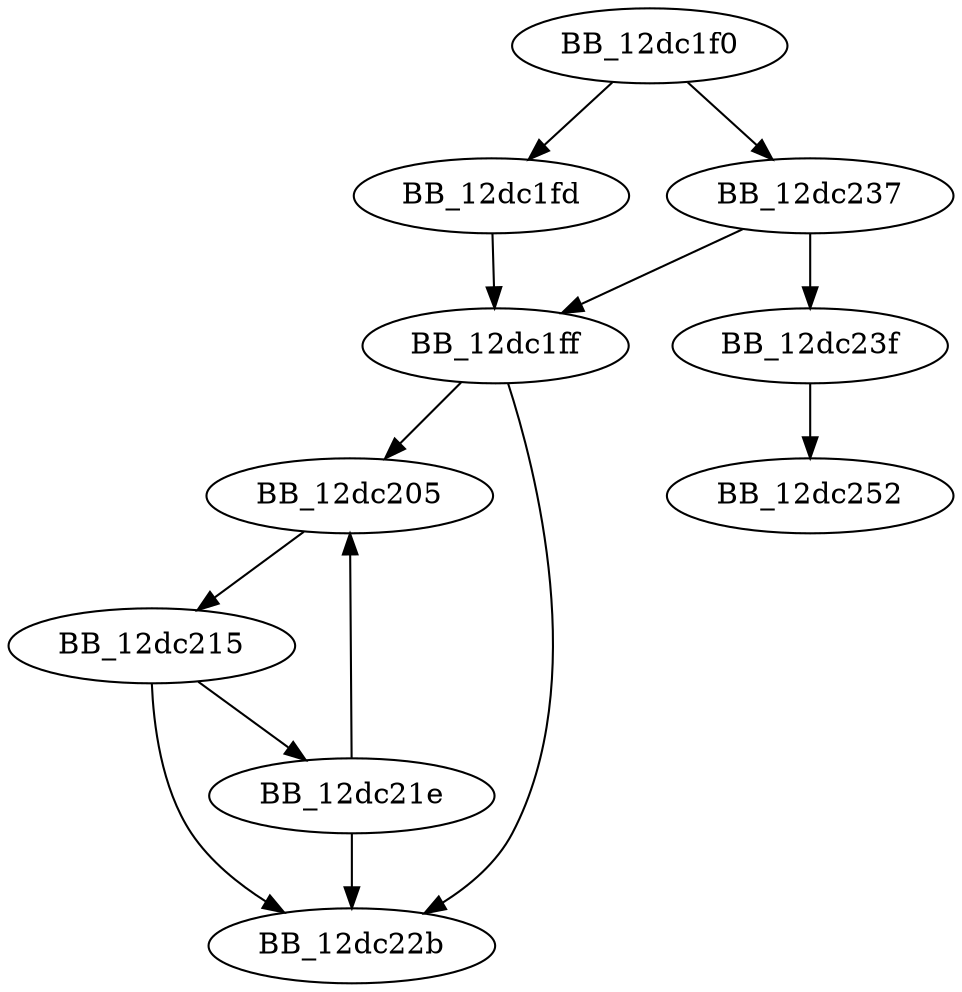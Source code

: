 DiGraph sub_12DC1F0{
BB_12dc1f0->BB_12dc1fd
BB_12dc1f0->BB_12dc237
BB_12dc1fd->BB_12dc1ff
BB_12dc1ff->BB_12dc205
BB_12dc1ff->BB_12dc22b
BB_12dc205->BB_12dc215
BB_12dc215->BB_12dc21e
BB_12dc215->BB_12dc22b
BB_12dc21e->BB_12dc205
BB_12dc21e->BB_12dc22b
BB_12dc237->BB_12dc1ff
BB_12dc237->BB_12dc23f
BB_12dc23f->BB_12dc252
}
